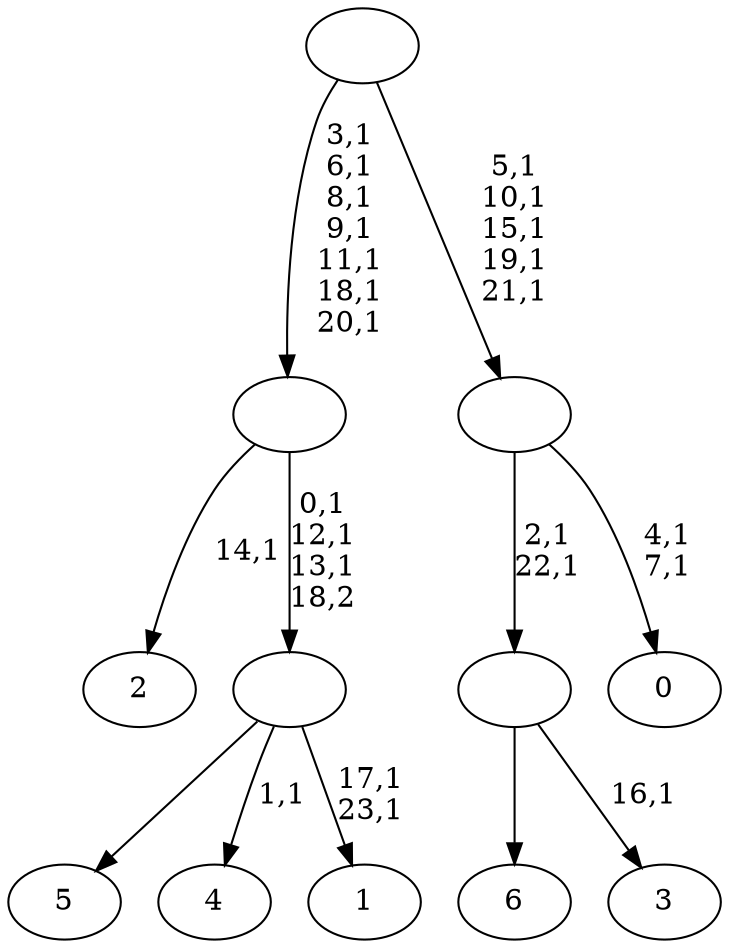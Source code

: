 digraph T {
	31 [label="6"]
	30 [label="5"]
	29 [label="4"]
	27 [label="3"]
	25 [label=""]
	23 [label="2"]
	21 [label="1"]
	18 [label=""]
	15 [label=""]
	8 [label="0"]
	5 [label=""]
	0 [label=""]
	25 -> 27 [label="16,1"]
	25 -> 31 [label=""]
	18 -> 21 [label="17,1\n23,1"]
	18 -> 29 [label="1,1"]
	18 -> 30 [label=""]
	15 -> 18 [label="0,1\n12,1\n13,1\n18,2"]
	15 -> 23 [label="14,1"]
	5 -> 8 [label="4,1\n7,1"]
	5 -> 25 [label="2,1\n22,1"]
	0 -> 5 [label="5,1\n10,1\n15,1\n19,1\n21,1"]
	0 -> 15 [label="3,1\n6,1\n8,1\n9,1\n11,1\n18,1\n20,1"]
}
